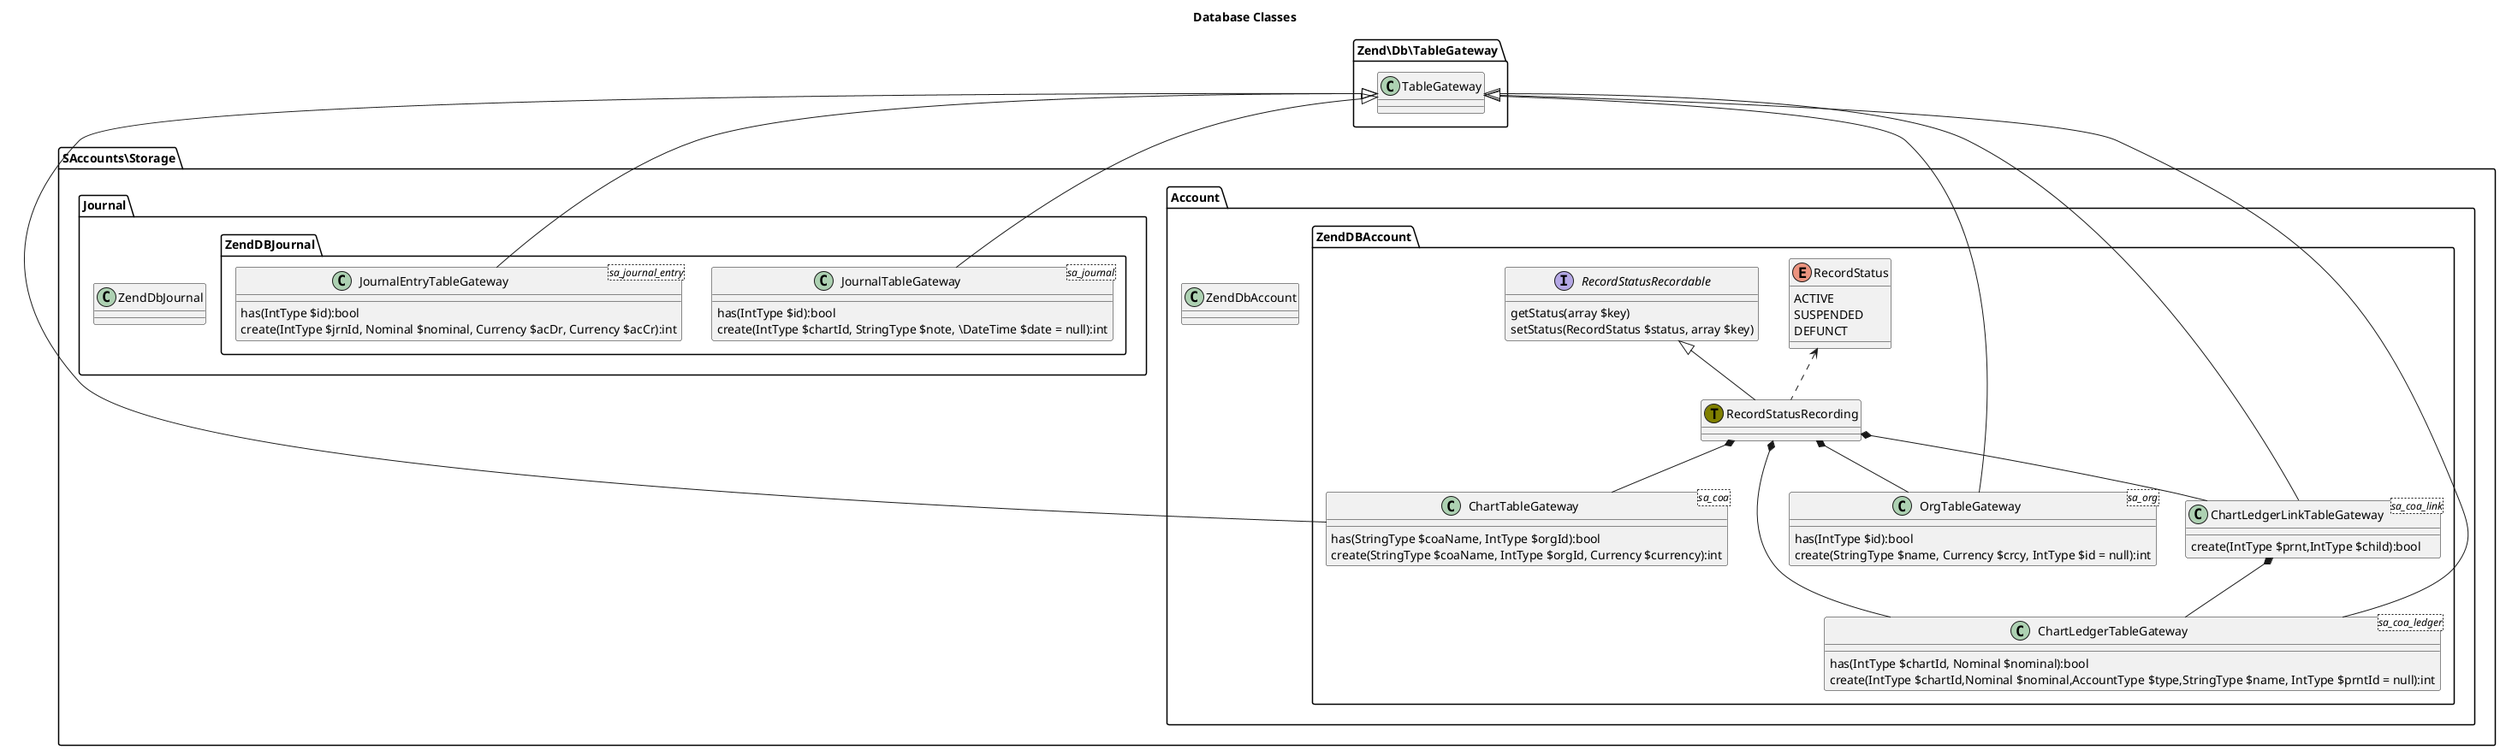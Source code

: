 @startuml
title Database Classes

package Zend\Db\TableGateway {
	class TableGateway
}

package SAccounts\Storage {
    package Account {

        class ZendDbAccount

        package ZendDBAccount {

            enum RecordStatus {
                ACTIVE
                SUSPENDED
                DEFUNCT
            }

            interface RecordStatusRecordable {
                getStatus(array $key)
                setStatus(RecordStatus $status, array $key)
            }
            class RecordStatusRecording << (T, olive)>>
            class OrgTableGateway<sa_org> {
                has(IntType $id):bool
                create(StringType $name, Currency $crcy, IntType $id = null):int
            }
            class ChartTableGateway<sa_coa> {
                has(StringType $coaName, IntType $orgId):bool
                create(StringType $coaName, IntType $orgId, Currency $currency):int
            }
            class ChartLedgerTableGateway<sa_coa_ledger> {
                has(IntType $chartId, Nominal $nominal):bool
                create(IntType $chartId,Nominal $nominal,AccountType $type,StringType $name, IntType $prntId = null):int
            }
            class ChartLedgerLinkTableGateway<sa_coa_link> {
                create(IntType $prnt,IntType $child):bool
            }
        }


    }

    package Journal {
        class ZendDbJournal

        package ZendDBJournal {
            class JournalTableGateway<sa_journal> {
                has(IntType $id):bool
                create(IntType $chartId, StringType $note, \DateTime $date = null):int
            }
            class JournalEntryTableGateway<sa_journal_entry> {
                has(IntType $id):bool
                create(IntType $jrnId, Nominal $nominal, Currency $acDr, Currency $acCr):int
            }
        }
    }
}

TableGateway <|-- OrgTableGateway
TableGateway <|-- ChartTableGateway
TableGateway <|-- ChartLedgerTableGateway
TableGateway <|-- ChartLedgerLinkTableGateway
TableGateway <|-- JournalTableGateway
TableGateway <|-- JournalEntryTableGateway
ChartLedgerLinkTableGateway *-- ChartLedgerTableGateway
RecordStatus <.. RecordStatusRecording
RecordStatusRecordable <|-- RecordStatusRecording
RecordStatusRecording *-- OrgTableGateway
RecordStatusRecording *-- ChartTableGateway
RecordStatusRecording *-- ChartLedgerTableGateway
RecordStatusRecording *-- ChartLedgerLinkTableGateway

@enduml